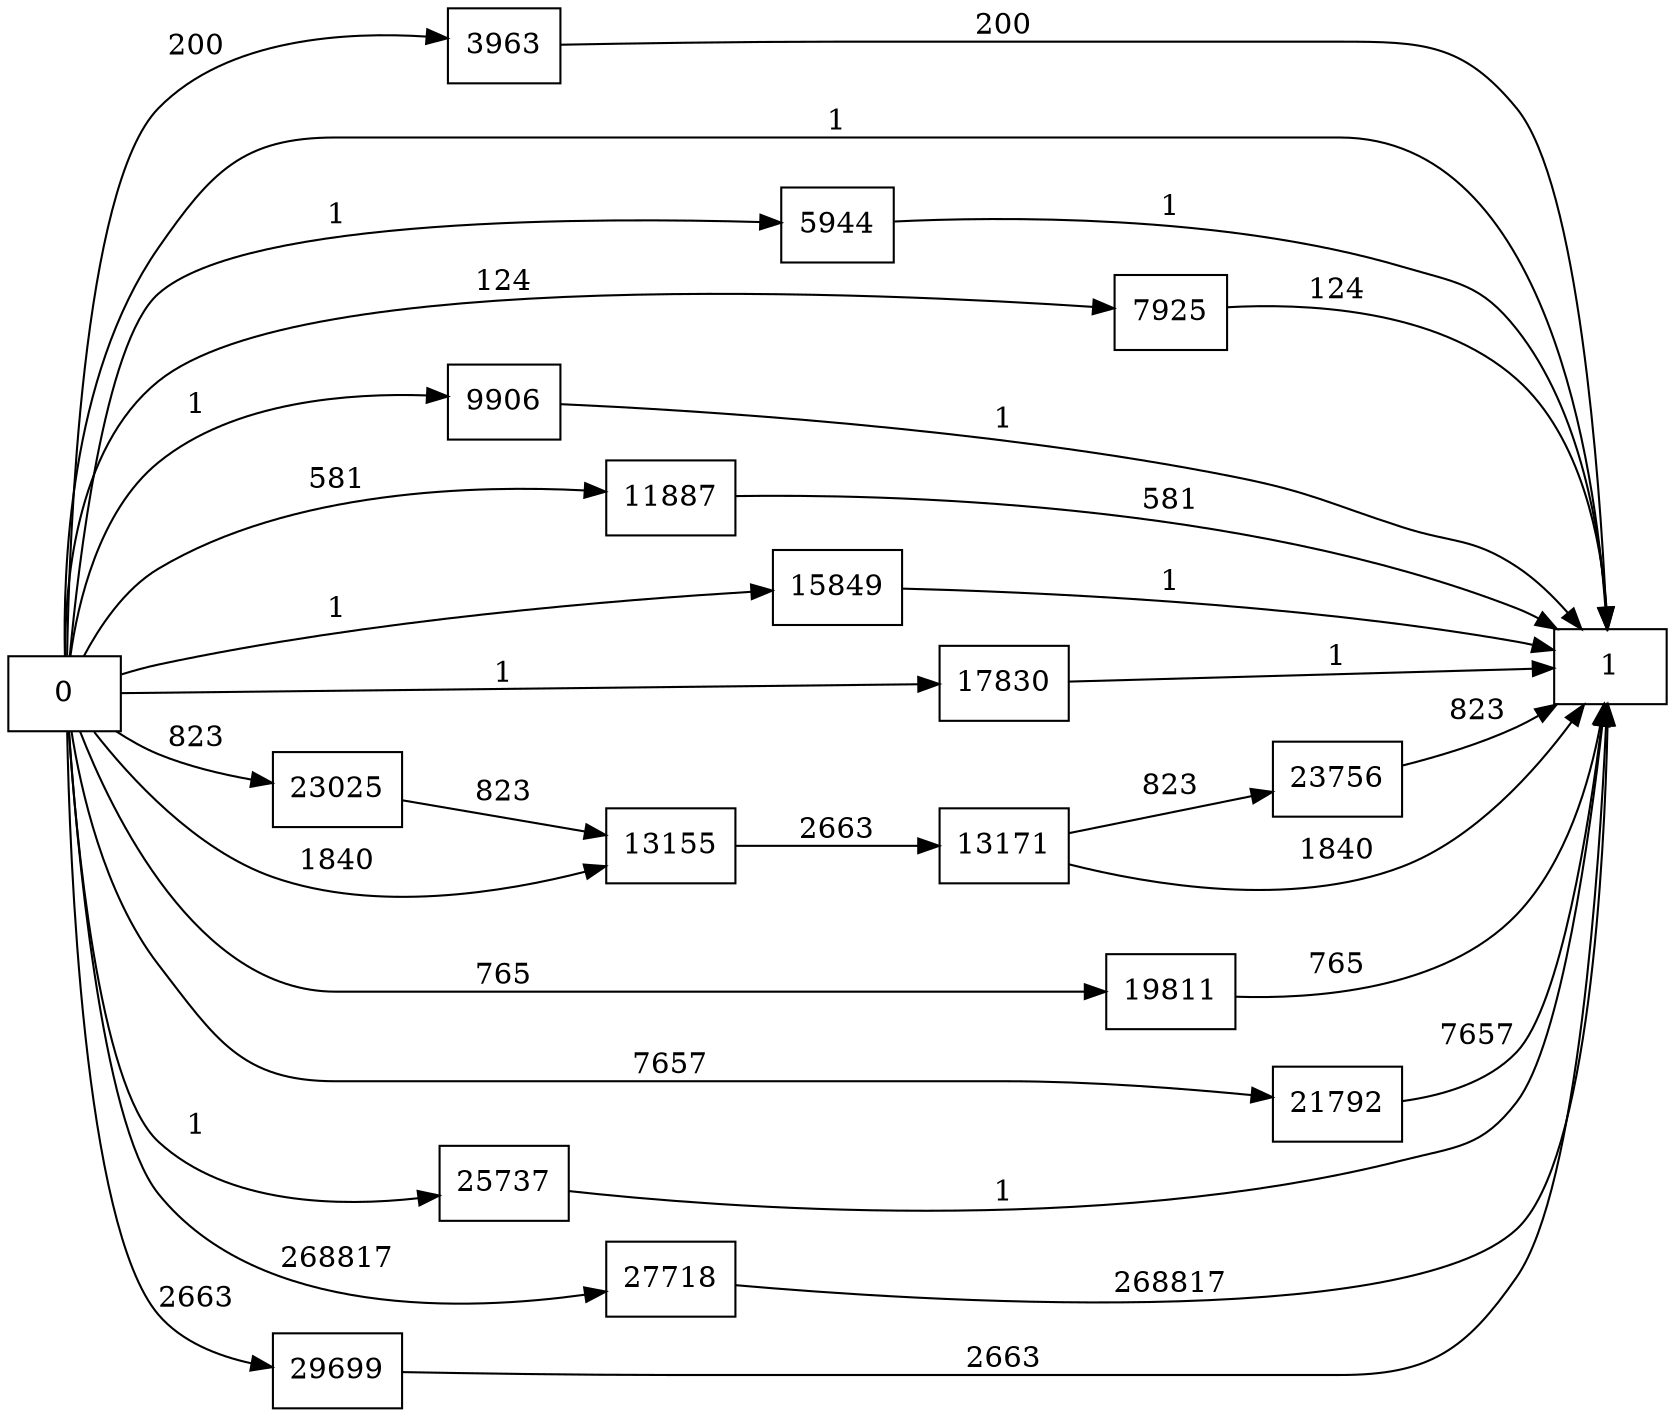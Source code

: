 digraph {
	graph [rankdir=LR]
	node [shape=rectangle]
	3963 -> 1 [label=200]
	5944 -> 1 [label=1]
	7925 -> 1 [label=124]
	9906 -> 1 [label=1]
	11887 -> 1 [label=581]
	13155 -> 13171 [label=2663]
	13171 -> 1 [label=1840]
	13171 -> 23756 [label=823]
	15849 -> 1 [label=1]
	17830 -> 1 [label=1]
	19811 -> 1 [label=765]
	21792 -> 1 [label=7657]
	23025 -> 13155 [label=823]
	23756 -> 1 [label=823]
	25737 -> 1 [label=1]
	27718 -> 1 [label=268817]
	29699 -> 1 [label=2663]
	0 -> 1 [label=1]
	0 -> 3963 [label=200]
	0 -> 5944 [label=1]
	0 -> 7925 [label=124]
	0 -> 9906 [label=1]
	0 -> 11887 [label=581]
	0 -> 13155 [label=1840]
	0 -> 15849 [label=1]
	0 -> 17830 [label=1]
	0 -> 19811 [label=765]
	0 -> 21792 [label=7657]
	0 -> 23025 [label=823]
	0 -> 25737 [label=1]
	0 -> 27718 [label=268817]
	0 -> 29699 [label=2663]
}
